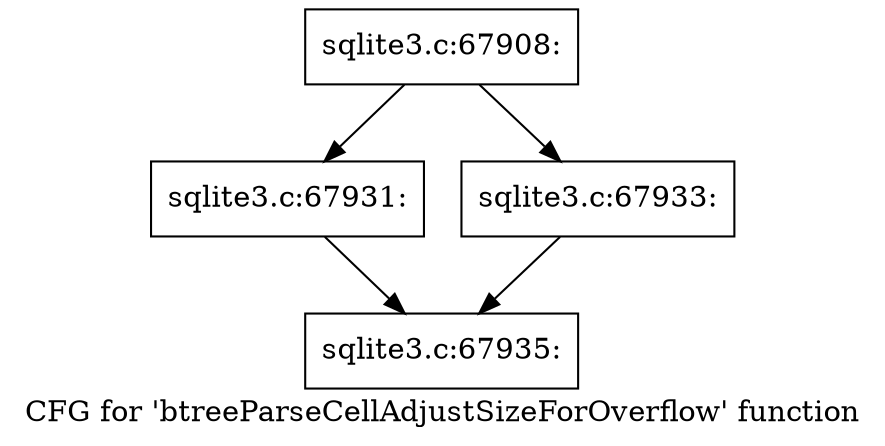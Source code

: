 digraph "CFG for 'btreeParseCellAdjustSizeForOverflow' function" {
	label="CFG for 'btreeParseCellAdjustSizeForOverflow' function";

	Node0x55c0f59864d0 [shape=record,label="{sqlite3.c:67908:}"];
	Node0x55c0f59864d0 -> Node0x55c0f761dbb0;
	Node0x55c0f59864d0 -> Node0x55c0f761dc50;
	Node0x55c0f761dbb0 [shape=record,label="{sqlite3.c:67931:}"];
	Node0x55c0f761dbb0 -> Node0x55c0f761dc00;
	Node0x55c0f761dc50 [shape=record,label="{sqlite3.c:67933:}"];
	Node0x55c0f761dc50 -> Node0x55c0f761dc00;
	Node0x55c0f761dc00 [shape=record,label="{sqlite3.c:67935:}"];
}
